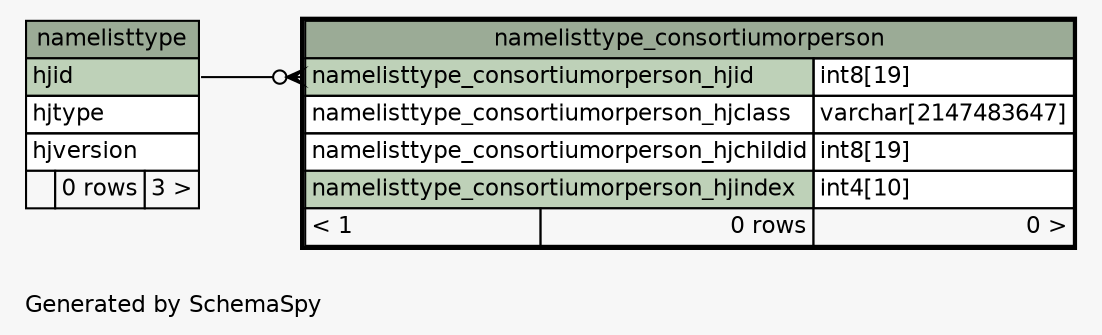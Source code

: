 // dot 2.38.0 on Windows 8.1 6.3
// SchemaSpy rev 590
digraph "oneDegreeRelationshipsDiagram" {
  graph [
    rankdir="RL"
    bgcolor="#f7f7f7"
    label="\nGenerated by SchemaSpy"
    labeljust="l"
    nodesep="0.18"
    ranksep="0.46"
    fontname="Helvetica"
    fontsize="11"
  ];
  node [
    fontname="Helvetica"
    fontsize="11"
    shape="plaintext"
  ];
  edge [
    arrowsize="0.8"
  ];
  "namelisttype_consortiumorperson":"namelisttype_consortiumorperson_hjid":w -> "namelisttype":"hjid":e [arrowhead=none dir=back arrowtail=crowodot];
  "namelisttype" [
    label=<
    <TABLE BORDER="0" CELLBORDER="1" CELLSPACING="0" BGCOLOR="#ffffff">
      <TR><TD COLSPAN="3" BGCOLOR="#9bab96" ALIGN="CENTER">namelisttype</TD></TR>
      <TR><TD PORT="hjid" COLSPAN="3" BGCOLOR="#bed1b8" ALIGN="LEFT">hjid</TD></TR>
      <TR><TD PORT="hjtype" COLSPAN="3" ALIGN="LEFT">hjtype</TD></TR>
      <TR><TD PORT="hjversion" COLSPAN="3" ALIGN="LEFT">hjversion</TD></TR>
      <TR><TD ALIGN="LEFT" BGCOLOR="#f7f7f7">  </TD><TD ALIGN="RIGHT" BGCOLOR="#f7f7f7">0 rows</TD><TD ALIGN="RIGHT" BGCOLOR="#f7f7f7">3 &gt;</TD></TR>
    </TABLE>>
    URL="namelisttype.html"
    tooltip="namelisttype"
  ];
  "namelisttype_consortiumorperson" [
    label=<
    <TABLE BORDER="2" CELLBORDER="1" CELLSPACING="0" BGCOLOR="#ffffff">
      <TR><TD COLSPAN="3" BGCOLOR="#9bab96" ALIGN="CENTER">namelisttype_consortiumorperson</TD></TR>
      <TR><TD PORT="namelisttype_consortiumorperson_hjid" COLSPAN="2" BGCOLOR="#bed1b8" ALIGN="LEFT">namelisttype_consortiumorperson_hjid</TD><TD PORT="namelisttype_consortiumorperson_hjid.type" ALIGN="LEFT">int8[19]</TD></TR>
      <TR><TD PORT="namelisttype_consortiumorperson_hjclass" COLSPAN="2" ALIGN="LEFT">namelisttype_consortiumorperson_hjclass</TD><TD PORT="namelisttype_consortiumorperson_hjclass.type" ALIGN="LEFT">varchar[2147483647]</TD></TR>
      <TR><TD PORT="namelisttype_consortiumorperson_hjchildid" COLSPAN="2" ALIGN="LEFT">namelisttype_consortiumorperson_hjchildid</TD><TD PORT="namelisttype_consortiumorperson_hjchildid.type" ALIGN="LEFT">int8[19]</TD></TR>
      <TR><TD PORT="namelisttype_consortiumorperson_hjindex" COLSPAN="2" BGCOLOR="#bed1b8" ALIGN="LEFT">namelisttype_consortiumorperson_hjindex</TD><TD PORT="namelisttype_consortiumorperson_hjindex.type" ALIGN="LEFT">int4[10]</TD></TR>
      <TR><TD ALIGN="LEFT" BGCOLOR="#f7f7f7">&lt; 1</TD><TD ALIGN="RIGHT" BGCOLOR="#f7f7f7">0 rows</TD><TD ALIGN="RIGHT" BGCOLOR="#f7f7f7">0 &gt;</TD></TR>
    </TABLE>>
    URL="namelisttype_consortiumorperson.html"
    tooltip="namelisttype_consortiumorperson"
  ];
}
